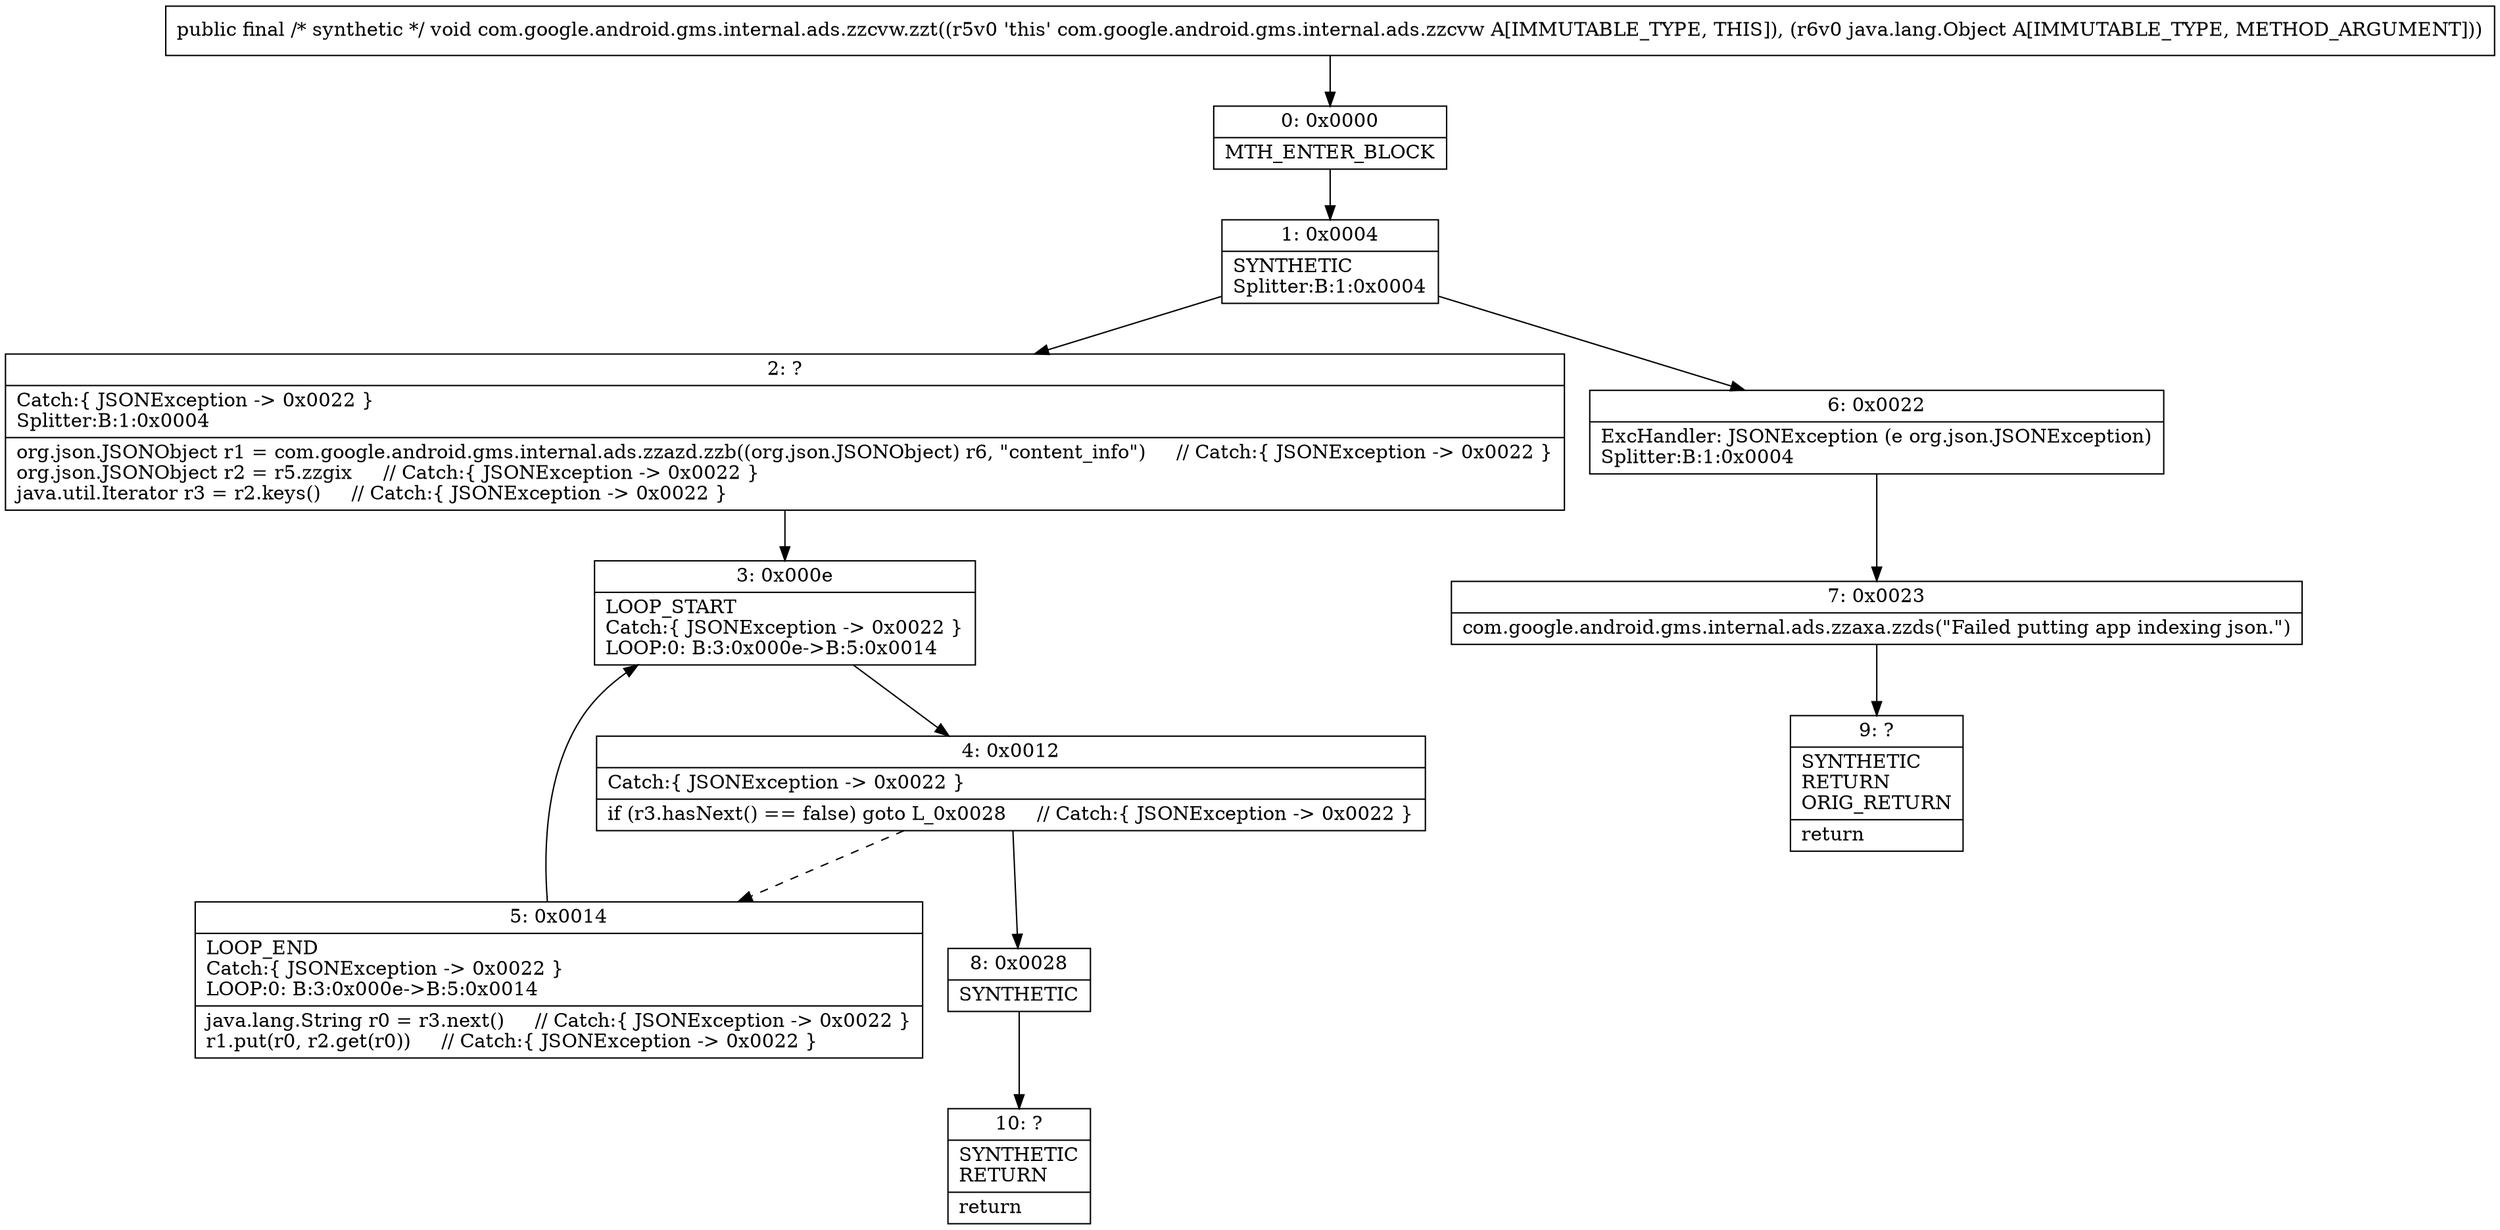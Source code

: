 digraph "CFG forcom.google.android.gms.internal.ads.zzcvw.zzt(Ljava\/lang\/Object;)V" {
Node_0 [shape=record,label="{0\:\ 0x0000|MTH_ENTER_BLOCK\l}"];
Node_1 [shape=record,label="{1\:\ 0x0004|SYNTHETIC\lSplitter:B:1:0x0004\l}"];
Node_2 [shape=record,label="{2\:\ ?|Catch:\{ JSONException \-\> 0x0022 \}\lSplitter:B:1:0x0004\l|org.json.JSONObject r1 = com.google.android.gms.internal.ads.zzazd.zzb((org.json.JSONObject) r6, \"content_info\")     \/\/ Catch:\{ JSONException \-\> 0x0022 \}\lorg.json.JSONObject r2 = r5.zzgix     \/\/ Catch:\{ JSONException \-\> 0x0022 \}\ljava.util.Iterator r3 = r2.keys()     \/\/ Catch:\{ JSONException \-\> 0x0022 \}\l}"];
Node_3 [shape=record,label="{3\:\ 0x000e|LOOP_START\lCatch:\{ JSONException \-\> 0x0022 \}\lLOOP:0: B:3:0x000e\-\>B:5:0x0014\l}"];
Node_4 [shape=record,label="{4\:\ 0x0012|Catch:\{ JSONException \-\> 0x0022 \}\l|if (r3.hasNext() == false) goto L_0x0028     \/\/ Catch:\{ JSONException \-\> 0x0022 \}\l}"];
Node_5 [shape=record,label="{5\:\ 0x0014|LOOP_END\lCatch:\{ JSONException \-\> 0x0022 \}\lLOOP:0: B:3:0x000e\-\>B:5:0x0014\l|java.lang.String r0 = r3.next()     \/\/ Catch:\{ JSONException \-\> 0x0022 \}\lr1.put(r0, r2.get(r0))     \/\/ Catch:\{ JSONException \-\> 0x0022 \}\l}"];
Node_6 [shape=record,label="{6\:\ 0x0022|ExcHandler: JSONException (e org.json.JSONException)\lSplitter:B:1:0x0004\l}"];
Node_7 [shape=record,label="{7\:\ 0x0023|com.google.android.gms.internal.ads.zzaxa.zzds(\"Failed putting app indexing json.\")\l}"];
Node_8 [shape=record,label="{8\:\ 0x0028|SYNTHETIC\l}"];
Node_9 [shape=record,label="{9\:\ ?|SYNTHETIC\lRETURN\lORIG_RETURN\l|return\l}"];
Node_10 [shape=record,label="{10\:\ ?|SYNTHETIC\lRETURN\l|return\l}"];
MethodNode[shape=record,label="{public final \/* synthetic *\/ void com.google.android.gms.internal.ads.zzcvw.zzt((r5v0 'this' com.google.android.gms.internal.ads.zzcvw A[IMMUTABLE_TYPE, THIS]), (r6v0 java.lang.Object A[IMMUTABLE_TYPE, METHOD_ARGUMENT])) }"];
MethodNode -> Node_0;
Node_0 -> Node_1;
Node_1 -> Node_2;
Node_1 -> Node_6;
Node_2 -> Node_3;
Node_3 -> Node_4;
Node_4 -> Node_5[style=dashed];
Node_4 -> Node_8;
Node_5 -> Node_3;
Node_6 -> Node_7;
Node_7 -> Node_9;
Node_8 -> Node_10;
}

